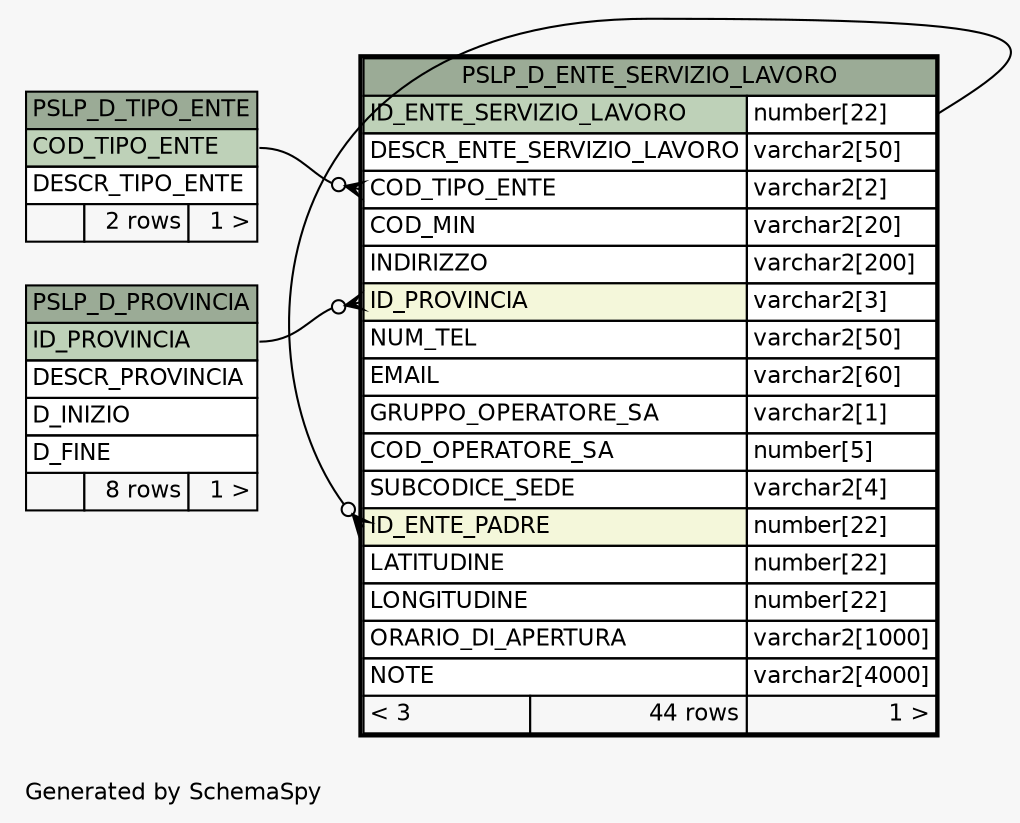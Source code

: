 // dot 2.38.0 on Windows 10 10.0
// SchemaSpy rev 590
digraph "oneDegreeRelationshipsDiagram" {
  graph [
    rankdir="RL"
    bgcolor="#f7f7f7"
    label="\nGenerated by SchemaSpy"
    labeljust="l"
    nodesep="0.18"
    ranksep="0.46"
    fontname="Helvetica"
    fontsize="11"
  ];
  node [
    fontname="Helvetica"
    fontsize="11"
    shape="plaintext"
  ];
  edge [
    arrowsize="0.8"
  ];
  "PSLP_D_ENTE_SERVIZIO_LAVORO":"COD_TIPO_ENTE":w -> "PSLP_D_TIPO_ENTE":"COD_TIPO_ENTE":e [arrowhead=none dir=back arrowtail=crowodot];
  "PSLP_D_ENTE_SERVIZIO_LAVORO":"ID_ENTE_PADRE":w -> "PSLP_D_ENTE_SERVIZIO_LAVORO":"ID_ENTE_SERVIZIO_LAVORO.type":e [arrowhead=none dir=back arrowtail=crowodot];
  "PSLP_D_ENTE_SERVIZIO_LAVORO":"ID_PROVINCIA":w -> "PSLP_D_PROVINCIA":"ID_PROVINCIA":e [arrowhead=none dir=back arrowtail=crowodot];
  "PSLP_D_ENTE_SERVIZIO_LAVORO" [
    label=<
    <TABLE BORDER="2" CELLBORDER="1" CELLSPACING="0" BGCOLOR="#ffffff">
      <TR><TD COLSPAN="3" BGCOLOR="#9bab96" ALIGN="CENTER">PSLP_D_ENTE_SERVIZIO_LAVORO</TD></TR>
      <TR><TD PORT="ID_ENTE_SERVIZIO_LAVORO" COLSPAN="2" BGCOLOR="#bed1b8" ALIGN="LEFT">ID_ENTE_SERVIZIO_LAVORO</TD><TD PORT="ID_ENTE_SERVIZIO_LAVORO.type" ALIGN="LEFT">number[22]</TD></TR>
      <TR><TD PORT="DESCR_ENTE_SERVIZIO_LAVORO" COLSPAN="2" ALIGN="LEFT">DESCR_ENTE_SERVIZIO_LAVORO</TD><TD PORT="DESCR_ENTE_SERVIZIO_LAVORO.type" ALIGN="LEFT">varchar2[50]</TD></TR>
      <TR><TD PORT="COD_TIPO_ENTE" COLSPAN="2" ALIGN="LEFT">COD_TIPO_ENTE</TD><TD PORT="COD_TIPO_ENTE.type" ALIGN="LEFT">varchar2[2]</TD></TR>
      <TR><TD PORT="COD_MIN" COLSPAN="2" ALIGN="LEFT">COD_MIN</TD><TD PORT="COD_MIN.type" ALIGN="LEFT">varchar2[20]</TD></TR>
      <TR><TD PORT="INDIRIZZO" COLSPAN="2" ALIGN="LEFT">INDIRIZZO</TD><TD PORT="INDIRIZZO.type" ALIGN="LEFT">varchar2[200]</TD></TR>
      <TR><TD PORT="ID_PROVINCIA" COLSPAN="2" BGCOLOR="#f4f7da" ALIGN="LEFT">ID_PROVINCIA</TD><TD PORT="ID_PROVINCIA.type" ALIGN="LEFT">varchar2[3]</TD></TR>
      <TR><TD PORT="NUM_TEL" COLSPAN="2" ALIGN="LEFT">NUM_TEL</TD><TD PORT="NUM_TEL.type" ALIGN="LEFT">varchar2[50]</TD></TR>
      <TR><TD PORT="EMAIL" COLSPAN="2" ALIGN="LEFT">EMAIL</TD><TD PORT="EMAIL.type" ALIGN="LEFT">varchar2[60]</TD></TR>
      <TR><TD PORT="GRUPPO_OPERATORE_SA" COLSPAN="2" ALIGN="LEFT">GRUPPO_OPERATORE_SA</TD><TD PORT="GRUPPO_OPERATORE_SA.type" ALIGN="LEFT">varchar2[1]</TD></TR>
      <TR><TD PORT="COD_OPERATORE_SA" COLSPAN="2" ALIGN="LEFT">COD_OPERATORE_SA</TD><TD PORT="COD_OPERATORE_SA.type" ALIGN="LEFT">number[5]</TD></TR>
      <TR><TD PORT="SUBCODICE_SEDE" COLSPAN="2" ALIGN="LEFT">SUBCODICE_SEDE</TD><TD PORT="SUBCODICE_SEDE.type" ALIGN="LEFT">varchar2[4]</TD></TR>
      <TR><TD PORT="ID_ENTE_PADRE" COLSPAN="2" BGCOLOR="#f4f7da" ALIGN="LEFT">ID_ENTE_PADRE</TD><TD PORT="ID_ENTE_PADRE.type" ALIGN="LEFT">number[22]</TD></TR>
      <TR><TD PORT="LATITUDINE" COLSPAN="2" ALIGN="LEFT">LATITUDINE</TD><TD PORT="LATITUDINE.type" ALIGN="LEFT">number[22]</TD></TR>
      <TR><TD PORT="LONGITUDINE" COLSPAN="2" ALIGN="LEFT">LONGITUDINE</TD><TD PORT="LONGITUDINE.type" ALIGN="LEFT">number[22]</TD></TR>
      <TR><TD PORT="ORARIO_DI_APERTURA" COLSPAN="2" ALIGN="LEFT">ORARIO_DI_APERTURA</TD><TD PORT="ORARIO_DI_APERTURA.type" ALIGN="LEFT">varchar2[1000]</TD></TR>
      <TR><TD PORT="NOTE" COLSPAN="2" ALIGN="LEFT">NOTE</TD><TD PORT="NOTE.type" ALIGN="LEFT">varchar2[4000]</TD></TR>
      <TR><TD ALIGN="LEFT" BGCOLOR="#f7f7f7">&lt; 3</TD><TD ALIGN="RIGHT" BGCOLOR="#f7f7f7">44 rows</TD><TD ALIGN="RIGHT" BGCOLOR="#f7f7f7">1 &gt;</TD></TR>
    </TABLE>>
    URL="PSLP_D_ENTE_SERVIZIO_LAVORO.html"
    tooltip="PSLP_D_ENTE_SERVIZIO_LAVORO"
  ];
  "PSLP_D_PROVINCIA" [
    label=<
    <TABLE BORDER="0" CELLBORDER="1" CELLSPACING="0" BGCOLOR="#ffffff">
      <TR><TD COLSPAN="3" BGCOLOR="#9bab96" ALIGN="CENTER">PSLP_D_PROVINCIA</TD></TR>
      <TR><TD PORT="ID_PROVINCIA" COLSPAN="3" BGCOLOR="#bed1b8" ALIGN="LEFT">ID_PROVINCIA</TD></TR>
      <TR><TD PORT="DESCR_PROVINCIA" COLSPAN="3" ALIGN="LEFT">DESCR_PROVINCIA</TD></TR>
      <TR><TD PORT="D_INIZIO" COLSPAN="3" ALIGN="LEFT">D_INIZIO</TD></TR>
      <TR><TD PORT="D_FINE" COLSPAN="3" ALIGN="LEFT">D_FINE</TD></TR>
      <TR><TD ALIGN="LEFT" BGCOLOR="#f7f7f7">  </TD><TD ALIGN="RIGHT" BGCOLOR="#f7f7f7">8 rows</TD><TD ALIGN="RIGHT" BGCOLOR="#f7f7f7">1 &gt;</TD></TR>
    </TABLE>>
    URL="PSLP_D_PROVINCIA.html"
    tooltip="PSLP_D_PROVINCIA"
  ];
  "PSLP_D_TIPO_ENTE" [
    label=<
    <TABLE BORDER="0" CELLBORDER="1" CELLSPACING="0" BGCOLOR="#ffffff">
      <TR><TD COLSPAN="3" BGCOLOR="#9bab96" ALIGN="CENTER">PSLP_D_TIPO_ENTE</TD></TR>
      <TR><TD PORT="COD_TIPO_ENTE" COLSPAN="3" BGCOLOR="#bed1b8" ALIGN="LEFT">COD_TIPO_ENTE</TD></TR>
      <TR><TD PORT="DESCR_TIPO_ENTE" COLSPAN="3" ALIGN="LEFT">DESCR_TIPO_ENTE</TD></TR>
      <TR><TD ALIGN="LEFT" BGCOLOR="#f7f7f7">  </TD><TD ALIGN="RIGHT" BGCOLOR="#f7f7f7">2 rows</TD><TD ALIGN="RIGHT" BGCOLOR="#f7f7f7">1 &gt;</TD></TR>
    </TABLE>>
    URL="PSLP_D_TIPO_ENTE.html"
    tooltip="PSLP_D_TIPO_ENTE"
  ];
}
